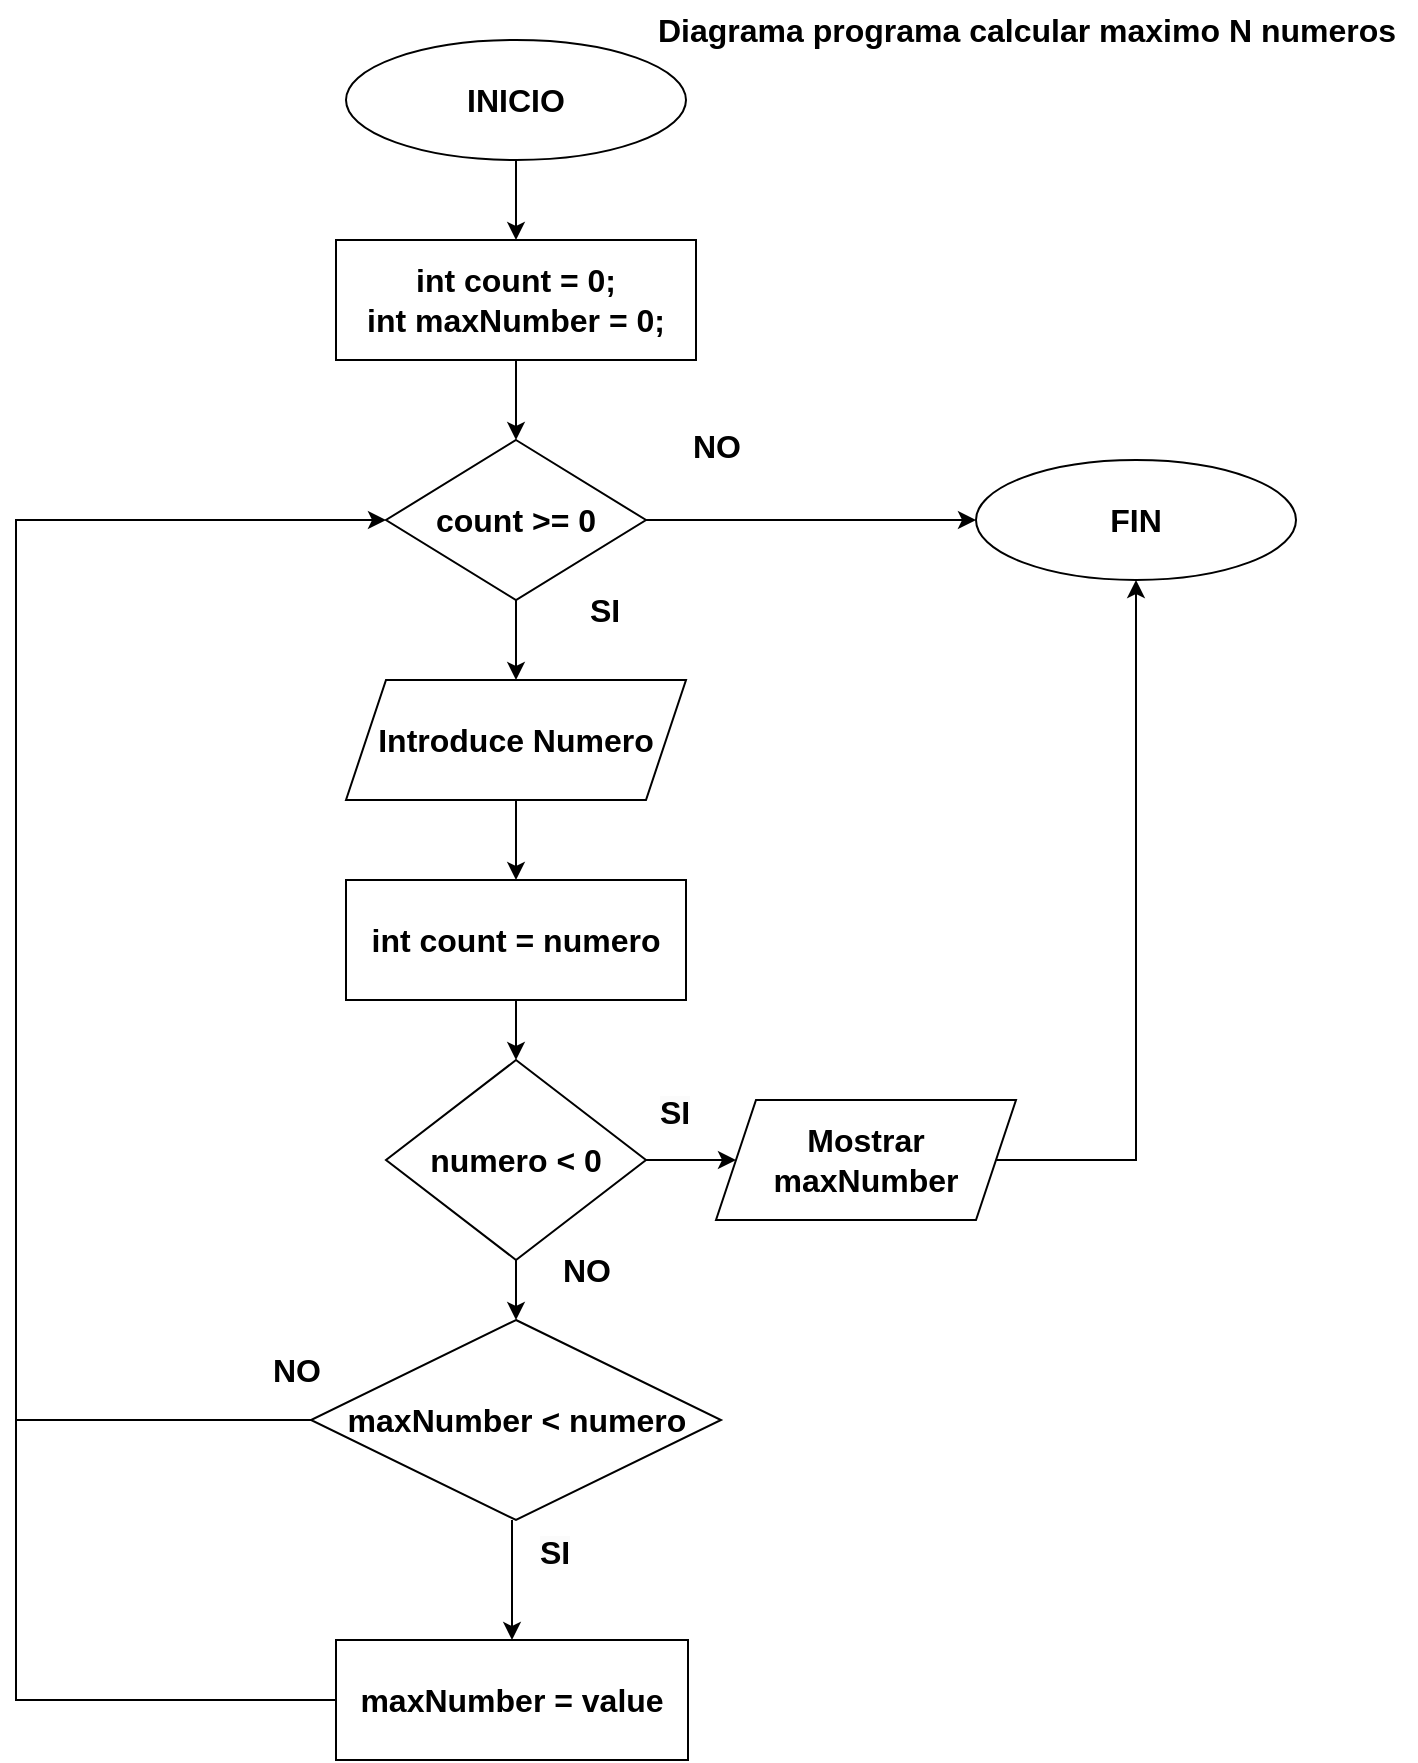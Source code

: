 <mxfile version="24.7.17">
  <diagram name="Página-1" id="ZYLUz4EwhKj-D9zp63Xh">
    <mxGraphModel dx="1434" dy="851" grid="1" gridSize="10" guides="1" tooltips="1" connect="1" arrows="1" fold="1" page="1" pageScale="1" pageWidth="827" pageHeight="1169" background="#ffffff" math="0" shadow="0">
      <root>
        <mxCell id="0" />
        <mxCell id="1" parent="0" />
        <mxCell id="yQGQ-uEshxcvxyNHh_fb-1" value="&lt;b&gt;&lt;font style=&quot;font-size: 16px;&quot;&gt;INICIO&lt;/font&gt;&lt;/b&gt;" style="ellipse;whiteSpace=wrap;html=1;" vertex="1" parent="1">
          <mxGeometry x="285" y="20" width="170" height="60" as="geometry" />
        </mxCell>
        <mxCell id="yQGQ-uEshxcvxyNHh_fb-2" value="&lt;font style=&quot;font-size: 16px;&quot;&gt;&lt;b&gt;int count = 0;&lt;/b&gt;&lt;/font&gt;&lt;div style=&quot;font-size: 16px;&quot;&gt;&lt;font style=&quot;font-size: 16px;&quot;&gt;&lt;b&gt;int maxNumber = 0;&lt;/b&gt;&lt;/font&gt;&lt;/div&gt;" style="rounded=0;whiteSpace=wrap;html=1;" vertex="1" parent="1">
          <mxGeometry x="280" y="120" width="180" height="60" as="geometry" />
        </mxCell>
        <mxCell id="yQGQ-uEshxcvxyNHh_fb-3" value="&lt;b&gt;&lt;font style=&quot;font-size: 16px;&quot;&gt;Introduce Numero&lt;/font&gt;&lt;/b&gt;" style="shape=parallelogram;perimeter=parallelogramPerimeter;whiteSpace=wrap;html=1;fixedSize=1;" vertex="1" parent="1">
          <mxGeometry x="285" y="340" width="170" height="60" as="geometry" />
        </mxCell>
        <mxCell id="yQGQ-uEshxcvxyNHh_fb-4" value="&lt;font style=&quot;font-size: 16px;&quot;&gt;&lt;b&gt;count &amp;gt;= 0&lt;/b&gt;&lt;/font&gt;" style="rhombus;whiteSpace=wrap;html=1;" vertex="1" parent="1">
          <mxGeometry x="305" y="220" width="130" height="80" as="geometry" />
        </mxCell>
        <mxCell id="yQGQ-uEshxcvxyNHh_fb-6" value="&lt;font style=&quot;font-size: 16px;&quot;&gt;&lt;b&gt;FIN&lt;/b&gt;&lt;/font&gt;" style="ellipse;whiteSpace=wrap;html=1;" vertex="1" parent="1">
          <mxGeometry x="600" y="230" width="160" height="60" as="geometry" />
        </mxCell>
        <mxCell id="yQGQ-uEshxcvxyNHh_fb-7" value="" style="endArrow=classic;html=1;rounded=0;entryX=0.5;entryY=0;entryDx=0;entryDy=0;" edge="1" parent="1" source="yQGQ-uEshxcvxyNHh_fb-1" target="yQGQ-uEshxcvxyNHh_fb-2">
          <mxGeometry width="50" height="50" relative="1" as="geometry">
            <mxPoint x="520" y="460" as="sourcePoint" />
            <mxPoint x="570" y="410" as="targetPoint" />
          </mxGeometry>
        </mxCell>
        <mxCell id="yQGQ-uEshxcvxyNHh_fb-8" value="" style="endArrow=classic;html=1;rounded=0;entryX=0.5;entryY=0;entryDx=0;entryDy=0;exitX=0.5;exitY=1;exitDx=0;exitDy=0;" edge="1" parent="1" source="yQGQ-uEshxcvxyNHh_fb-2" target="yQGQ-uEshxcvxyNHh_fb-4">
          <mxGeometry width="50" height="50" relative="1" as="geometry">
            <mxPoint x="380" y="90" as="sourcePoint" />
            <mxPoint x="380" y="130" as="targetPoint" />
          </mxGeometry>
        </mxCell>
        <mxCell id="yQGQ-uEshxcvxyNHh_fb-9" value="" style="endArrow=classic;html=1;rounded=0;entryX=0;entryY=0.5;entryDx=0;entryDy=0;exitX=1;exitY=0.5;exitDx=0;exitDy=0;" edge="1" parent="1" source="yQGQ-uEshxcvxyNHh_fb-4" target="yQGQ-uEshxcvxyNHh_fb-6">
          <mxGeometry width="50" height="50" relative="1" as="geometry">
            <mxPoint x="380" y="190" as="sourcePoint" />
            <mxPoint x="380" y="230" as="targetPoint" />
          </mxGeometry>
        </mxCell>
        <mxCell id="yQGQ-uEshxcvxyNHh_fb-10" value="" style="endArrow=classic;html=1;rounded=0;exitX=0.5;exitY=1;exitDx=0;exitDy=0;" edge="1" parent="1" source="yQGQ-uEshxcvxyNHh_fb-4" target="yQGQ-uEshxcvxyNHh_fb-3">
          <mxGeometry width="50" height="50" relative="1" as="geometry">
            <mxPoint x="380" y="190" as="sourcePoint" />
            <mxPoint x="380" y="230" as="targetPoint" />
          </mxGeometry>
        </mxCell>
        <mxCell id="yQGQ-uEshxcvxyNHh_fb-11" value="&lt;b&gt;&lt;font style=&quot;font-size: 16px;&quot;&gt;numero &amp;lt; 0&lt;/font&gt;&lt;/b&gt;" style="rhombus;whiteSpace=wrap;html=1;" vertex="1" parent="1">
          <mxGeometry x="305" y="530" width="130" height="100" as="geometry" />
        </mxCell>
        <mxCell id="yQGQ-uEshxcvxyNHh_fb-13" value="&lt;b&gt;&lt;font style=&quot;font-size: 16px;&quot;&gt;int count = numero&lt;/font&gt;&lt;/b&gt;" style="rounded=0;whiteSpace=wrap;html=1;" vertex="1" parent="1">
          <mxGeometry x="285" y="440" width="170" height="60" as="geometry" />
        </mxCell>
        <mxCell id="yQGQ-uEshxcvxyNHh_fb-14" value="" style="endArrow=classic;html=1;rounded=0;entryX=0.5;entryY=1;entryDx=0;entryDy=0;" edge="1" parent="1" target="yQGQ-uEshxcvxyNHh_fb-6">
          <mxGeometry width="50" height="50" relative="1" as="geometry">
            <mxPoint x="610" y="580" as="sourcePoint" />
            <mxPoint x="570" y="370" as="targetPoint" />
            <Array as="points">
              <mxPoint x="680" y="580" />
            </Array>
          </mxGeometry>
        </mxCell>
        <mxCell id="yQGQ-uEshxcvxyNHh_fb-15" value="" style="endArrow=classic;html=1;rounded=0;exitX=0.5;exitY=1;exitDx=0;exitDy=0;entryX=0.5;entryY=0;entryDx=0;entryDy=0;" edge="1" parent="1" source="yQGQ-uEshxcvxyNHh_fb-3" target="yQGQ-uEshxcvxyNHh_fb-13">
          <mxGeometry width="50" height="50" relative="1" as="geometry">
            <mxPoint x="380" y="310" as="sourcePoint" />
            <mxPoint x="380" y="350" as="targetPoint" />
          </mxGeometry>
        </mxCell>
        <mxCell id="yQGQ-uEshxcvxyNHh_fb-16" value="" style="endArrow=classic;html=1;rounded=0;entryX=0.5;entryY=0;entryDx=0;entryDy=0;exitX=0.5;exitY=1;exitDx=0;exitDy=0;" edge="1" parent="1" source="yQGQ-uEshxcvxyNHh_fb-13" target="yQGQ-uEshxcvxyNHh_fb-11">
          <mxGeometry width="50" height="50" relative="1" as="geometry">
            <mxPoint x="370" y="510" as="sourcePoint" />
            <mxPoint x="380" y="450" as="targetPoint" />
          </mxGeometry>
        </mxCell>
        <mxCell id="yQGQ-uEshxcvxyNHh_fb-17" value="&lt;font style=&quot;font-size: 16px;&quot;&gt;&lt;b&gt;NO&lt;/b&gt;&lt;/font&gt;" style="text;html=1;align=center;verticalAlign=middle;resizable=0;points=[];autosize=1;strokeColor=none;fillColor=none;" vertex="1" parent="1">
          <mxGeometry x="445" y="208" width="50" height="30" as="geometry" />
        </mxCell>
        <mxCell id="yQGQ-uEshxcvxyNHh_fb-18" value="&lt;b style=&quot;forced-color-adjust: none; color: rgb(0, 0, 0); font-family: Helvetica; font-size: 16px; font-style: normal; font-variant-ligatures: normal; font-variant-caps: normal; letter-spacing: normal; orphans: 2; text-align: center; text-indent: 0px; text-transform: none; widows: 2; word-spacing: 0px; -webkit-text-stroke-width: 0px; white-space: nowrap; background-color: rgb(251, 251, 251); text-decoration-thickness: initial; text-decoration-style: initial; text-decoration-color: initial;&quot;&gt;SI&lt;/b&gt;" style="text;whiteSpace=wrap;html=1;" vertex="1" parent="1">
          <mxGeometry x="440" y="540" width="60" height="40" as="geometry" />
        </mxCell>
        <mxCell id="yQGQ-uEshxcvxyNHh_fb-19" value="&lt;font style=&quot;font-size: 16px;&quot;&gt;&lt;b&gt;SI&lt;/b&gt;&lt;/font&gt;" style="text;html=1;align=center;verticalAlign=middle;resizable=0;points=[];autosize=1;strokeColor=none;fillColor=none;" vertex="1" parent="1">
          <mxGeometry x="394" y="290" width="40" height="30" as="geometry" />
        </mxCell>
        <mxCell id="yQGQ-uEshxcvxyNHh_fb-20" value="&lt;font style=&quot;font-size: 16px;&quot;&gt;&lt;b&gt;NO&lt;/b&gt;&lt;/font&gt;" style="text;html=1;align=center;verticalAlign=middle;resizable=0;points=[];autosize=1;strokeColor=none;fillColor=none;" vertex="1" parent="1">
          <mxGeometry x="380" y="620" width="50" height="30" as="geometry" />
        </mxCell>
        <mxCell id="yQGQ-uEshxcvxyNHh_fb-21" value="&lt;b&gt;&lt;font style=&quot;font-size: 16px;&quot;&gt;maxNumber = value&lt;/font&gt;&lt;/b&gt;" style="rounded=0;whiteSpace=wrap;html=1;" vertex="1" parent="1">
          <mxGeometry x="280" y="820" width="176" height="60" as="geometry" />
        </mxCell>
        <mxCell id="yQGQ-uEshxcvxyNHh_fb-22" value="" style="endArrow=classic;html=1;rounded=0;exitX=0.5;exitY=1;exitDx=0;exitDy=0;" edge="1" parent="1" source="yQGQ-uEshxcvxyNHh_fb-11" target="yQGQ-uEshxcvxyNHh_fb-28">
          <mxGeometry width="50" height="50" relative="1" as="geometry">
            <mxPoint x="380" y="510" as="sourcePoint" />
            <mxPoint x="370" y="690" as="targetPoint" />
          </mxGeometry>
        </mxCell>
        <mxCell id="yQGQ-uEshxcvxyNHh_fb-24" value="" style="endArrow=classic;html=1;rounded=0;entryX=0;entryY=0.5;entryDx=0;entryDy=0;exitX=0;exitY=0.5;exitDx=0;exitDy=0;" edge="1" parent="1" source="yQGQ-uEshxcvxyNHh_fb-21" target="yQGQ-uEshxcvxyNHh_fb-4">
          <mxGeometry width="50" height="50" relative="1" as="geometry">
            <mxPoint x="380" y="640" as="sourcePoint" />
            <mxPoint x="380" y="710" as="targetPoint" />
            <Array as="points">
              <mxPoint x="120" y="850" />
              <mxPoint x="120" y="260" />
            </Array>
          </mxGeometry>
        </mxCell>
        <mxCell id="yQGQ-uEshxcvxyNHh_fb-25" value="&lt;b&gt;&lt;font style=&quot;font-size: 16px;&quot;&gt;Mostrar maxNumber&lt;/font&gt;&lt;/b&gt;" style="shape=parallelogram;perimeter=parallelogramPerimeter;whiteSpace=wrap;html=1;fixedSize=1;" vertex="1" parent="1">
          <mxGeometry x="470" y="550" width="150" height="60" as="geometry" />
        </mxCell>
        <mxCell id="yQGQ-uEshxcvxyNHh_fb-27" value="" style="endArrow=classic;html=1;rounded=0;exitX=1;exitY=0.5;exitDx=0;exitDy=0;entryX=0;entryY=0.5;entryDx=0;entryDy=0;" edge="1" parent="1" source="yQGQ-uEshxcvxyNHh_fb-11" target="yQGQ-uEshxcvxyNHh_fb-25">
          <mxGeometry width="50" height="50" relative="1" as="geometry">
            <mxPoint x="380" y="310" as="sourcePoint" />
            <mxPoint x="380" y="350" as="targetPoint" />
          </mxGeometry>
        </mxCell>
        <mxCell id="yQGQ-uEshxcvxyNHh_fb-28" value="&lt;font style=&quot;font-size: 16px;&quot;&gt;&lt;b&gt;maxNumber &amp;lt; numero&lt;/b&gt;&lt;/font&gt;" style="rhombus;whiteSpace=wrap;html=1;" vertex="1" parent="1">
          <mxGeometry x="267.5" y="660" width="205" height="100" as="geometry" />
        </mxCell>
        <mxCell id="yQGQ-uEshxcvxyNHh_fb-29" value="" style="endArrow=classic;html=1;rounded=0;entryX=0.5;entryY=0;entryDx=0;entryDy=0;" edge="1" parent="1" target="yQGQ-uEshxcvxyNHh_fb-21">
          <mxGeometry width="50" height="50" relative="1" as="geometry">
            <mxPoint x="368" y="760" as="sourcePoint" />
            <mxPoint x="380" y="670" as="targetPoint" />
          </mxGeometry>
        </mxCell>
        <mxCell id="yQGQ-uEshxcvxyNHh_fb-31" value="&lt;b style=&quot;forced-color-adjust: none; color: rgb(0, 0, 0); font-family: Helvetica; font-size: 16px; font-style: normal; font-variant-ligatures: normal; font-variant-caps: normal; letter-spacing: normal; orphans: 2; text-align: center; text-indent: 0px; text-transform: none; widows: 2; word-spacing: 0px; -webkit-text-stroke-width: 0px; white-space: nowrap; background-color: rgb(251, 251, 251); text-decoration-thickness: initial; text-decoration-style: initial; text-decoration-color: initial;&quot;&gt;SI&lt;/b&gt;" style="text;whiteSpace=wrap;html=1;" vertex="1" parent="1">
          <mxGeometry x="380" y="760" width="60" height="40" as="geometry" />
        </mxCell>
        <mxCell id="yQGQ-uEshxcvxyNHh_fb-32" value="&lt;font style=&quot;font-size: 16px;&quot;&gt;&lt;b&gt;NO&lt;/b&gt;&lt;/font&gt;" style="text;html=1;align=center;verticalAlign=middle;resizable=0;points=[];autosize=1;strokeColor=none;fillColor=none;" vertex="1" parent="1">
          <mxGeometry x="235" y="670" width="50" height="30" as="geometry" />
        </mxCell>
        <mxCell id="yQGQ-uEshxcvxyNHh_fb-34" value="" style="endArrow=none;html=1;rounded=0;entryX=0;entryY=0.5;entryDx=0;entryDy=0;" edge="1" parent="1" target="yQGQ-uEshxcvxyNHh_fb-28">
          <mxGeometry width="50" height="50" relative="1" as="geometry">
            <mxPoint x="120" y="710" as="sourcePoint" />
            <mxPoint x="570" y="450" as="targetPoint" />
          </mxGeometry>
        </mxCell>
        <mxCell id="yQGQ-uEshxcvxyNHh_fb-35" value="&lt;font style=&quot;font-size: 16px;&quot;&gt;&lt;b&gt;Diagrama programa calcular maximo N numeros&lt;/b&gt;&lt;/font&gt;" style="text;html=1;align=center;verticalAlign=middle;resizable=0;points=[];autosize=1;strokeColor=none;fillColor=none;" vertex="1" parent="1">
          <mxGeometry x="430" width="390" height="30" as="geometry" />
        </mxCell>
      </root>
    </mxGraphModel>
  </diagram>
</mxfile>
